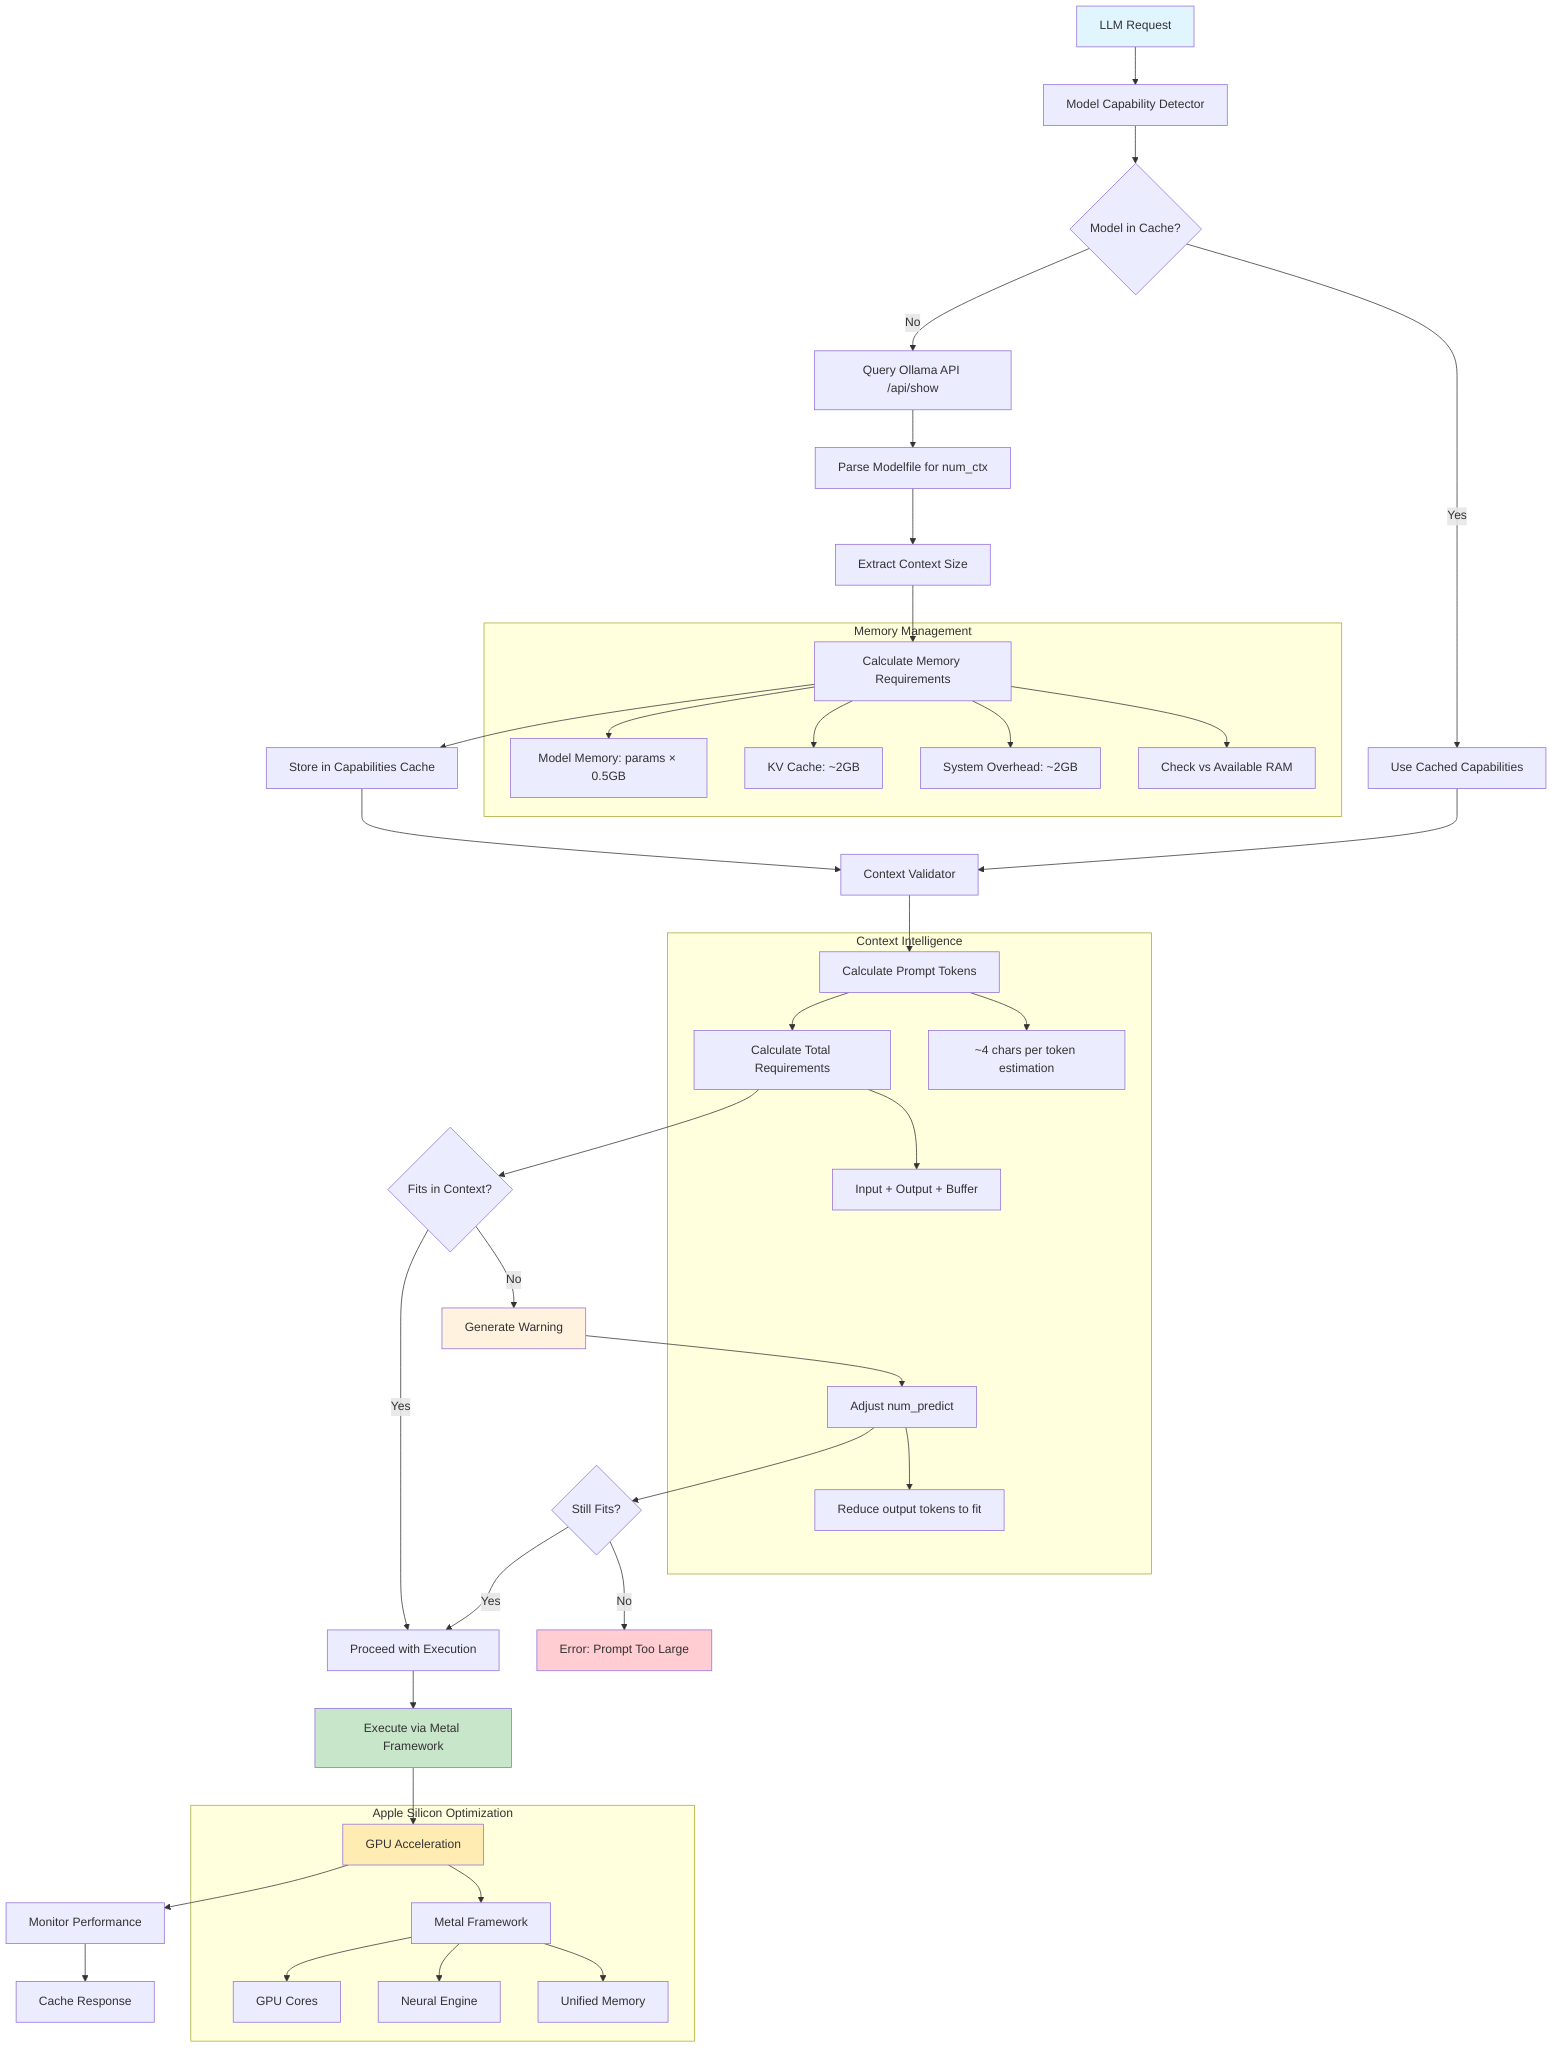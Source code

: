 graph TD
    A[LLM Request] --> B[Model Capability Detector]
    B --> C{Model in Cache?}
    C -->|No| D[Query Ollama API /api/show]
    C -->|Yes| E[Use Cached Capabilities]
    D --> F[Parse Modelfile for num_ctx]
    F --> G[Extract Context Size]
    G --> H[Calculate Memory Requirements]
    H --> I[Store in Capabilities Cache]
    E --> J[Context Validator]
    I --> J
    
    J --> K[Calculate Prompt Tokens]
    K --> L[Calculate Total Requirements]
    L --> M{Fits in Context?}
    
    M -->|Yes| N[Proceed with Execution]
    M -->|No| O[Generate Warning]
    O --> P[Adjust num_predict]
    P --> Q{Still Fits?}
    Q -->|Yes| N
    Q -->|No| R[Error: Prompt Too Large]
    
    N --> S[Execute via Metal Framework]
    S --> T[GPU Acceleration]
    T --> U[Monitor Performance]
    U --> V[Cache Response]
    
    subgraph "Apple Silicon Optimization"
        T --> W[Metal Framework]
        W --> X[GPU Cores]
        W --> Y[Neural Engine]
        W --> Z[Unified Memory]
    end
    
    subgraph "Context Intelligence"
        K --> K1[~4 chars per token estimation]
        L --> L1[Input + Output + Buffer]
        P --> P1[Reduce output tokens to fit]
    end
    
    subgraph "Memory Management"
        H --> H1[Model Memory: params × 0.5GB]
        H --> H2[KV Cache: ~2GB]
        H --> H3[System Overhead: ~2GB]
        H --> H4[Check vs Available RAM]
    end
    
    style A fill:#e1f5fe
    style S fill:#c8e6c9
    style T fill:#ffecb3
    style R fill:#ffcdd2
    style O fill:#fff3e0